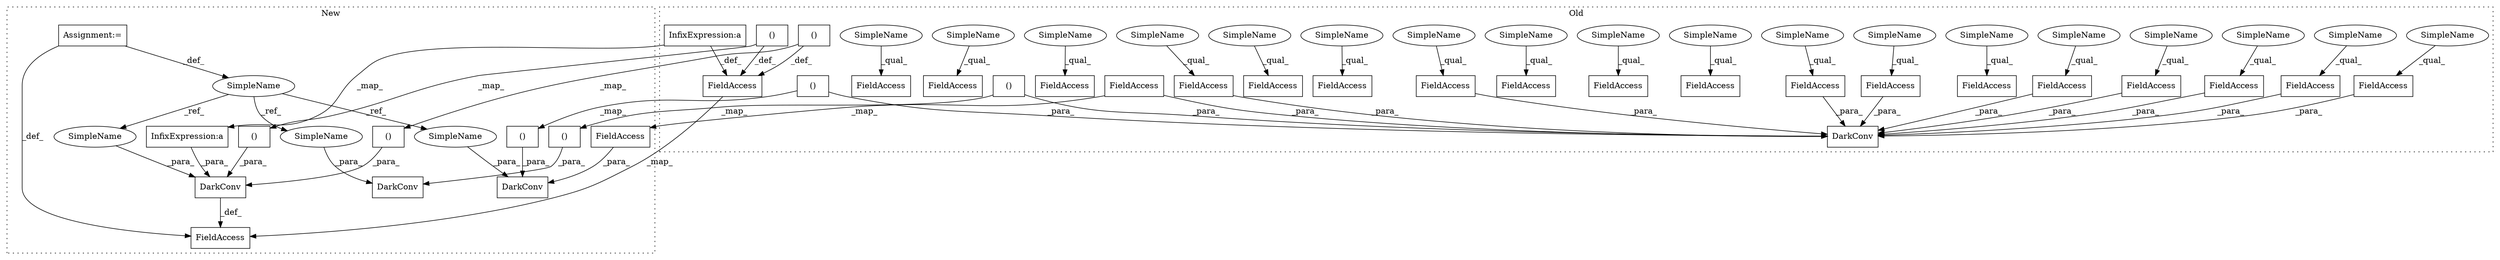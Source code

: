 digraph G {
subgraph cluster0 {
1 [label="DarkConv" a="32" s="6235,6527" l="9,1" shape="box"];
5 [label="FieldAccess" a="22" s="6463" l="21" shape="box"];
6 [label="FieldAccess" a="22" s="6485" l="24" shape="box"];
7 [label="FieldAccess" a="22" s="6372" l="22" shape="box"];
8 [label="FieldAccess" a="22" s="6444" l="18" shape="box"];
9 [label="FieldAccess" a="22" s="6395" l="12" shape="box"];
10 [label="FieldAccess" a="22" s="6309" l="14" shape="box"];
11 [label="FieldAccess" a="22" s="6349" l="22" shape="box"];
12 [label="FieldAccess" a="22" s="6510" l="17" shape="box"];
13 [label="FieldAccess" a="22" s="6408" l="17" shape="box"];
14 [label="()" a="106" s="6263" l="15" shape="box"];
18 [label="FieldAccess" a="22" s="5891" l="11" shape="box"];
19 [label="InfixExpression:a" a="27" s="5925" l="3" shape="box"];
21 [label="()" a="106" s="5952" l="15" shape="box"];
24 [label="FieldAccess" a="22" s="5616" l="14" shape="box"];
25 [label="FieldAccess" a="22" s="5679" l="22" shape="box"];
26 [label="FieldAccess" a="22" s="5733" l="17" shape="box"];
27 [label="FieldAccess" a="22" s="5631" l="24" shape="box"];
28 [label="FieldAccess" a="22" s="5817" l="17" shape="box"];
29 [label="FieldAccess" a="22" s="5656" l="22" shape="box"];
30 [label="FieldAccess" a="22" s="5792" l="24" shape="box"];
31 [label="FieldAccess" a="22" s="5702" l="12" shape="box"];
32 [label="FieldAccess" a="22" s="5715" l="17" shape="box"];
33 [label="()" a="106" s="6285" l="15" shape="box"];
36 [label="FieldAccess" a="22" s="6244" l="13" shape="box"];
38 [label="()" a="106" s="5974" l="15" shape="box"];
39 [label="SimpleName" a="42" s="6485" l="4" shape="ellipse"];
40 [label="SimpleName" a="42" s="5733" l="4" shape="ellipse"];
41 [label="SimpleName" a="42" s="6444" l="4" shape="ellipse"];
42 [label="SimpleName" a="42" s="6395" l="4" shape="ellipse"];
43 [label="SimpleName" a="42" s="5679" l="4" shape="ellipse"];
44 [label="SimpleName" a="42" s="5715" l="4" shape="ellipse"];
45 [label="SimpleName" a="42" s="5702" l="4" shape="ellipse"];
46 [label="SimpleName" a="42" s="6463" l="4" shape="ellipse"];
47 [label="SimpleName" a="42" s="5656" l="4" shape="ellipse"];
48 [label="SimpleName" a="42" s="5616" l="4" shape="ellipse"];
49 [label="SimpleName" a="42" s="6408" l="4" shape="ellipse"];
50 [label="SimpleName" a="42" s="6510" l="4" shape="ellipse"];
51 [label="SimpleName" a="42" s="5792" l="4" shape="ellipse"];
52 [label="SimpleName" a="42" s="6372" l="4" shape="ellipse"];
53 [label="SimpleName" a="42" s="5817" l="4" shape="ellipse"];
54 [label="SimpleName" a="42" s="5631" l="4" shape="ellipse"];
55 [label="SimpleName" a="42" s="6309" l="4" shape="ellipse"];
56 [label="SimpleName" a="42" s="6349" l="4" shape="ellipse"];
label = "Old";
style="dotted";
}
subgraph cluster1 {
2 [label="DarkConv" a="32" s="5991,6084" l="9,1" shape="box"];
3 [label="SimpleName" a="42" s="5529" l="15" shape="ellipse"];
4 [label="DarkConv" a="32" s="6153,6263" l="9,1" shape="box"];
15 [label="()" a="106" s="6021" l="15" shape="box"];
16 [label="Assignment:=" a="7" s="5544" l="1" shape="box"];
17 [label="FieldAccess" a="22" s="6141" l="11" shape="box"];
20 [label="InfixExpression:a" a="27" s="6175" l="3" shape="box"];
22 [label="()" a="106" s="6202" l="15" shape="box"];
23 [label="DarkConv" a="32" s="6282,6371" l="9,1" shape="box"];
34 [label="()" a="106" s="6332" l="15" shape="box"];
35 [label="FieldAccess" a="22" s="6000" l="13" shape="box"];
37 [label="()" a="106" s="6224" l="15" shape="box"];
57 [label="SimpleName" a="42" s="6248" l="15" shape="ellipse"];
58 [label="SimpleName" a="42" s="6356" l="15" shape="ellipse"];
59 [label="SimpleName" a="42" s="6069" l="15" shape="ellipse"];
label = "New";
style="dotted";
}
3 -> 57 [label="_ref_"];
3 -> 59 [label="_ref_"];
3 -> 58 [label="_ref_"];
4 -> 17 [label="_def_"];
5 -> 1 [label="_para_"];
6 -> 1 [label="_para_"];
7 -> 1 [label="_para_"];
8 -> 1 [label="_para_"];
9 -> 1 [label="_para_"];
10 -> 1 [label="_para_"];
11 -> 1 [label="_para_"];
12 -> 1 [label="_para_"];
13 -> 1 [label="_para_"];
14 -> 15 [label="_map_"];
14 -> 1 [label="_para_"];
15 -> 2 [label="_para_"];
16 -> 3 [label="_def_"];
16 -> 17 [label="_def_"];
18 -> 17 [label="_map_"];
19 -> 18 [label="_def_"];
19 -> 20 [label="_map_"];
20 -> 4 [label="_para_"];
21 -> 18 [label="_def_"];
21 -> 22 [label="_map_"];
22 -> 4 [label="_para_"];
33 -> 1 [label="_para_"];
33 -> 34 [label="_map_"];
34 -> 23 [label="_para_"];
35 -> 2 [label="_para_"];
36 -> 1 [label="_para_"];
36 -> 35 [label="_map_"];
37 -> 4 [label="_para_"];
38 -> 18 [label="_def_"];
38 -> 37 [label="_map_"];
39 -> 6 [label="_qual_"];
40 -> 26 [label="_qual_"];
41 -> 8 [label="_qual_"];
42 -> 9 [label="_qual_"];
43 -> 25 [label="_qual_"];
44 -> 32 [label="_qual_"];
45 -> 31 [label="_qual_"];
46 -> 5 [label="_qual_"];
47 -> 29 [label="_qual_"];
48 -> 24 [label="_qual_"];
49 -> 13 [label="_qual_"];
50 -> 12 [label="_qual_"];
51 -> 30 [label="_qual_"];
52 -> 7 [label="_qual_"];
53 -> 28 [label="_qual_"];
54 -> 27 [label="_qual_"];
55 -> 10 [label="_qual_"];
56 -> 11 [label="_qual_"];
57 -> 4 [label="_para_"];
58 -> 23 [label="_para_"];
59 -> 2 [label="_para_"];
}